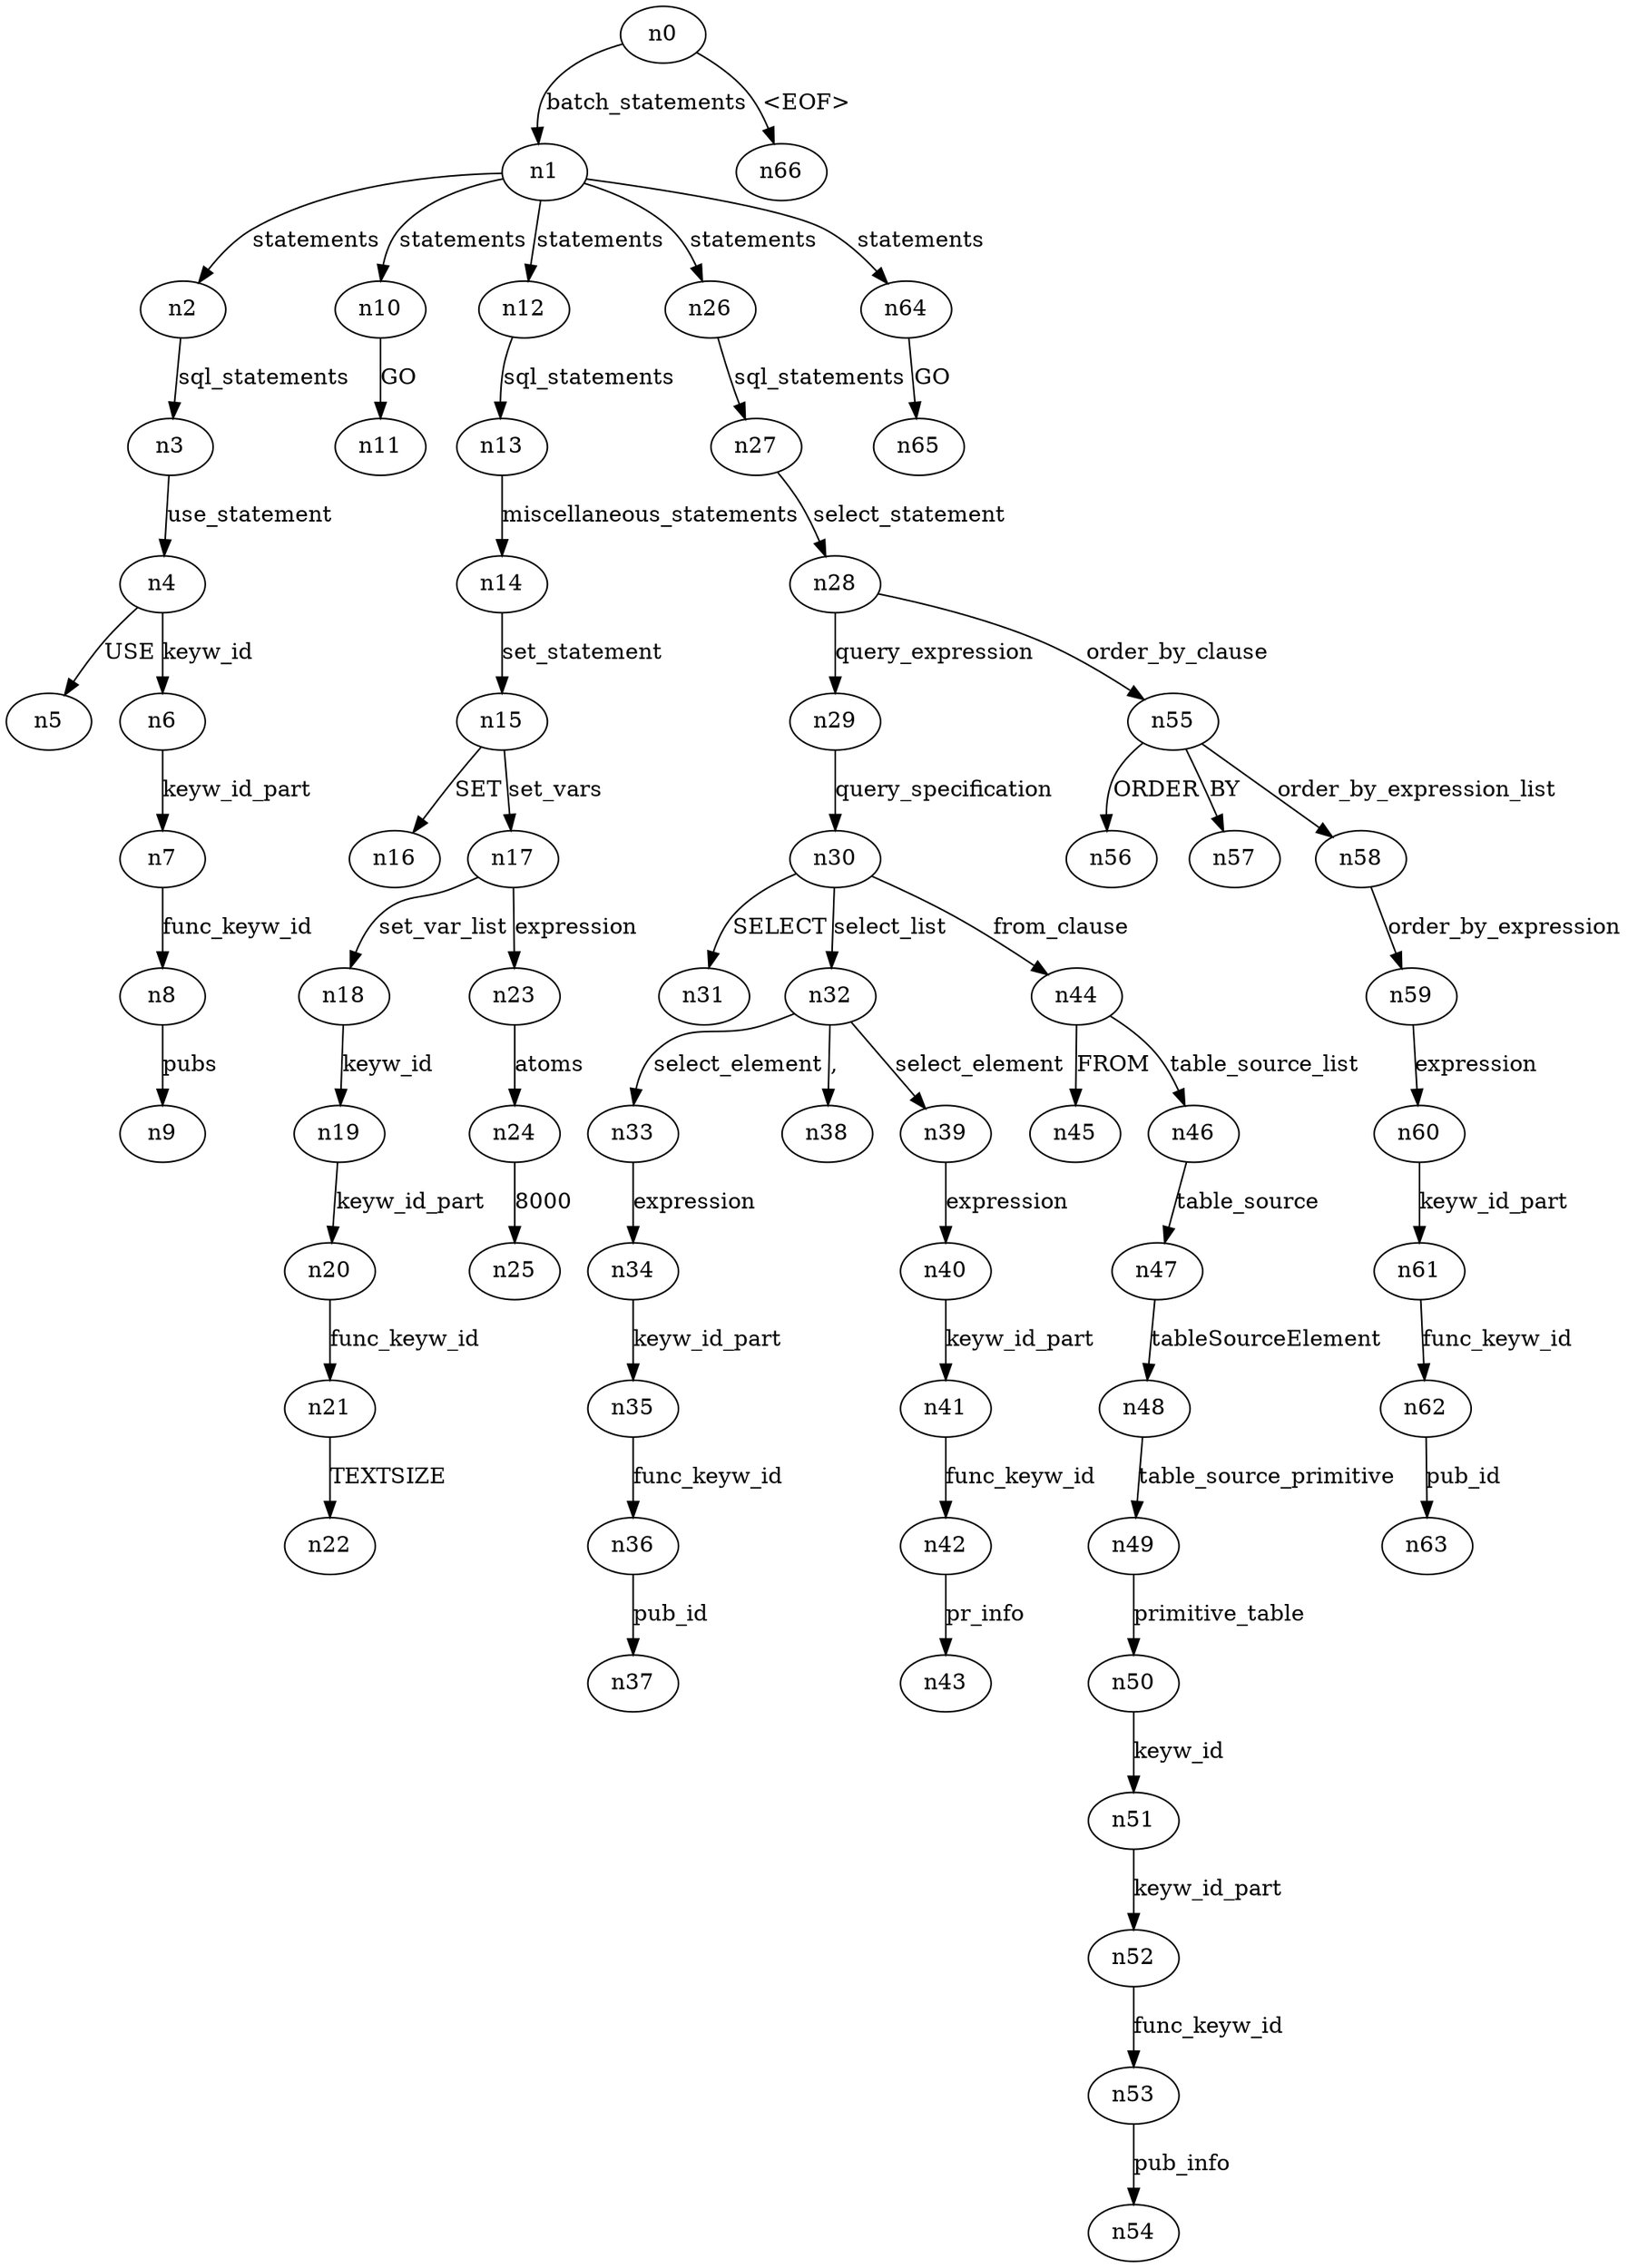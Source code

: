 digraph ParseTree {
  n0 -> n1 [label="batch_statements"];
  n1 -> n2 [label="statements"];
  n2 -> n3 [label="sql_statements"];
  n3 -> n4 [label="use_statement"];
  n4 -> n5 [label="USE"];
  n4 -> n6 [label="keyw_id"];
  n6 -> n7 [label="keyw_id_part"];
  n7 -> n8 [label="func_keyw_id"];
  n8 -> n9 [label="pubs"];
  n1 -> n10 [label="statements"];
  n10 -> n11 [label="GO"];
  n1 -> n12 [label="statements"];
  n12 -> n13 [label="sql_statements"];
  n13 -> n14 [label="miscellaneous_statements"];
  n14 -> n15 [label="set_statement"];
  n15 -> n16 [label="SET"];
  n15 -> n17 [label="set_vars"];
  n17 -> n18 [label="set_var_list"];
  n18 -> n19 [label="keyw_id"];
  n19 -> n20 [label="keyw_id_part"];
  n20 -> n21 [label="func_keyw_id"];
  n21 -> n22 [label="TEXTSIZE"];
  n17 -> n23 [label="expression"];
  n23 -> n24 [label="atoms"];
  n24 -> n25 [label="8000"];
  n1 -> n26 [label="statements"];
  n26 -> n27 [label="sql_statements"];
  n27 -> n28 [label="select_statement"];
  n28 -> n29 [label="query_expression"];
  n29 -> n30 [label="query_specification"];
  n30 -> n31 [label="SELECT"];
  n30 -> n32 [label="select_list"];
  n32 -> n33 [label="select_element"];
  n33 -> n34 [label="expression"];
  n34 -> n35 [label="keyw_id_part"];
  n35 -> n36 [label="func_keyw_id"];
  n36 -> n37 [label="pub_id"];
  n32 -> n38 [label=","];
  n32 -> n39 [label="select_element"];
  n39 -> n40 [label="expression"];
  n40 -> n41 [label="keyw_id_part"];
  n41 -> n42 [label="func_keyw_id"];
  n42 -> n43 [label="pr_info"];
  n30 -> n44 [label="from_clause"];
  n44 -> n45 [label="FROM"];
  n44 -> n46 [label="table_source_list"];
  n46 -> n47 [label="table_source"];
  n47 -> n48 [label="tableSourceElement"];
  n48 -> n49 [label="table_source_primitive"];
  n49 -> n50 [label="primitive_table"];
  n50 -> n51 [label="keyw_id"];
  n51 -> n52 [label="keyw_id_part"];
  n52 -> n53 [label="func_keyw_id"];
  n53 -> n54 [label="pub_info"];
  n28 -> n55 [label="order_by_clause"];
  n55 -> n56 [label="ORDER"];
  n55 -> n57 [label="BY"];
  n55 -> n58 [label="order_by_expression_list"];
  n58 -> n59 [label="order_by_expression"];
  n59 -> n60 [label="expression"];
  n60 -> n61 [label="keyw_id_part"];
  n61 -> n62 [label="func_keyw_id"];
  n62 -> n63 [label="pub_id"];
  n1 -> n64 [label="statements"];
  n64 -> n65 [label="GO"];
  n0 -> n66 [label="<EOF>"];
}